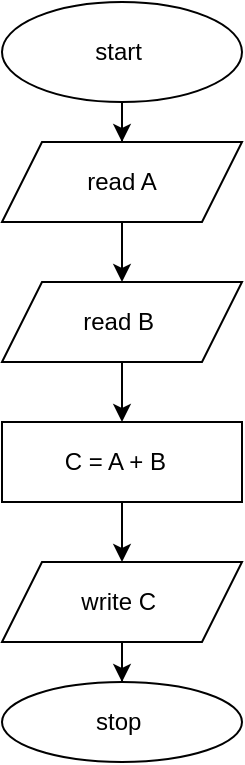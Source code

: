 <mxfile version="22.0.8" type="github">
  <diagram name="Page-1" id="Bw0KMpwOQqlo18MAMoen">
    <mxGraphModel dx="1050" dy="534" grid="1" gridSize="10" guides="1" tooltips="1" connect="1" arrows="1" fold="1" page="1" pageScale="1" pageWidth="850" pageHeight="1100" math="0" shadow="0">
      <root>
        <mxCell id="0" />
        <mxCell id="1" parent="0" />
        <mxCell id="yp23T7eRx6KTvKcn2Wd_-3" value="" style="edgeStyle=orthogonalEdgeStyle;rounded=0;orthogonalLoop=1;jettySize=auto;html=1;" edge="1" parent="1" source="yp23T7eRx6KTvKcn2Wd_-1" target="yp23T7eRx6KTvKcn2Wd_-2">
          <mxGeometry relative="1" as="geometry" />
        </mxCell>
        <mxCell id="yp23T7eRx6KTvKcn2Wd_-1" value="start&amp;nbsp;" style="ellipse;whiteSpace=wrap;html=1;" vertex="1" parent="1">
          <mxGeometry x="350" y="20" width="120" height="50" as="geometry" />
        </mxCell>
        <mxCell id="yp23T7eRx6KTvKcn2Wd_-7" value="" style="edgeStyle=orthogonalEdgeStyle;rounded=0;orthogonalLoop=1;jettySize=auto;html=1;" edge="1" parent="1" source="yp23T7eRx6KTvKcn2Wd_-2" target="yp23T7eRx6KTvKcn2Wd_-6">
          <mxGeometry relative="1" as="geometry" />
        </mxCell>
        <mxCell id="yp23T7eRx6KTvKcn2Wd_-2" value="read A" style="shape=parallelogram;perimeter=parallelogramPerimeter;whiteSpace=wrap;html=1;fixedSize=1;" vertex="1" parent="1">
          <mxGeometry x="350" y="90" width="120" height="40" as="geometry" />
        </mxCell>
        <mxCell id="yp23T7eRx6KTvKcn2Wd_-9" value="" style="edgeStyle=orthogonalEdgeStyle;rounded=0;orthogonalLoop=1;jettySize=auto;html=1;" edge="1" parent="1" source="yp23T7eRx6KTvKcn2Wd_-6" target="yp23T7eRx6KTvKcn2Wd_-8">
          <mxGeometry relative="1" as="geometry" />
        </mxCell>
        <mxCell id="yp23T7eRx6KTvKcn2Wd_-6" value="read B&amp;nbsp;" style="shape=parallelogram;perimeter=parallelogramPerimeter;whiteSpace=wrap;html=1;fixedSize=1;" vertex="1" parent="1">
          <mxGeometry x="350" y="160" width="120" height="40" as="geometry" />
        </mxCell>
        <mxCell id="yp23T7eRx6KTvKcn2Wd_-11" value="" style="edgeStyle=orthogonalEdgeStyle;rounded=0;orthogonalLoop=1;jettySize=auto;html=1;" edge="1" parent="1" source="yp23T7eRx6KTvKcn2Wd_-8" target="yp23T7eRx6KTvKcn2Wd_-10">
          <mxGeometry relative="1" as="geometry" />
        </mxCell>
        <mxCell id="yp23T7eRx6KTvKcn2Wd_-8" value="C = A + B&amp;nbsp;&amp;nbsp;" style="whiteSpace=wrap;html=1;" vertex="1" parent="1">
          <mxGeometry x="350" y="230" width="120" height="40" as="geometry" />
        </mxCell>
        <mxCell id="yp23T7eRx6KTvKcn2Wd_-13" value="" style="edgeStyle=orthogonalEdgeStyle;rounded=0;orthogonalLoop=1;jettySize=auto;html=1;" edge="1" parent="1" source="yp23T7eRx6KTvKcn2Wd_-10" target="yp23T7eRx6KTvKcn2Wd_-12">
          <mxGeometry relative="1" as="geometry" />
        </mxCell>
        <mxCell id="yp23T7eRx6KTvKcn2Wd_-10" value="write C&amp;nbsp;" style="shape=parallelogram;perimeter=parallelogramPerimeter;whiteSpace=wrap;html=1;fixedSize=1;" vertex="1" parent="1">
          <mxGeometry x="350" y="300" width="120" height="40" as="geometry" />
        </mxCell>
        <mxCell id="yp23T7eRx6KTvKcn2Wd_-12" value="stop&amp;nbsp;" style="ellipse;whiteSpace=wrap;html=1;" vertex="1" parent="1">
          <mxGeometry x="350" y="360" width="120" height="40" as="geometry" />
        </mxCell>
      </root>
    </mxGraphModel>
  </diagram>
</mxfile>
